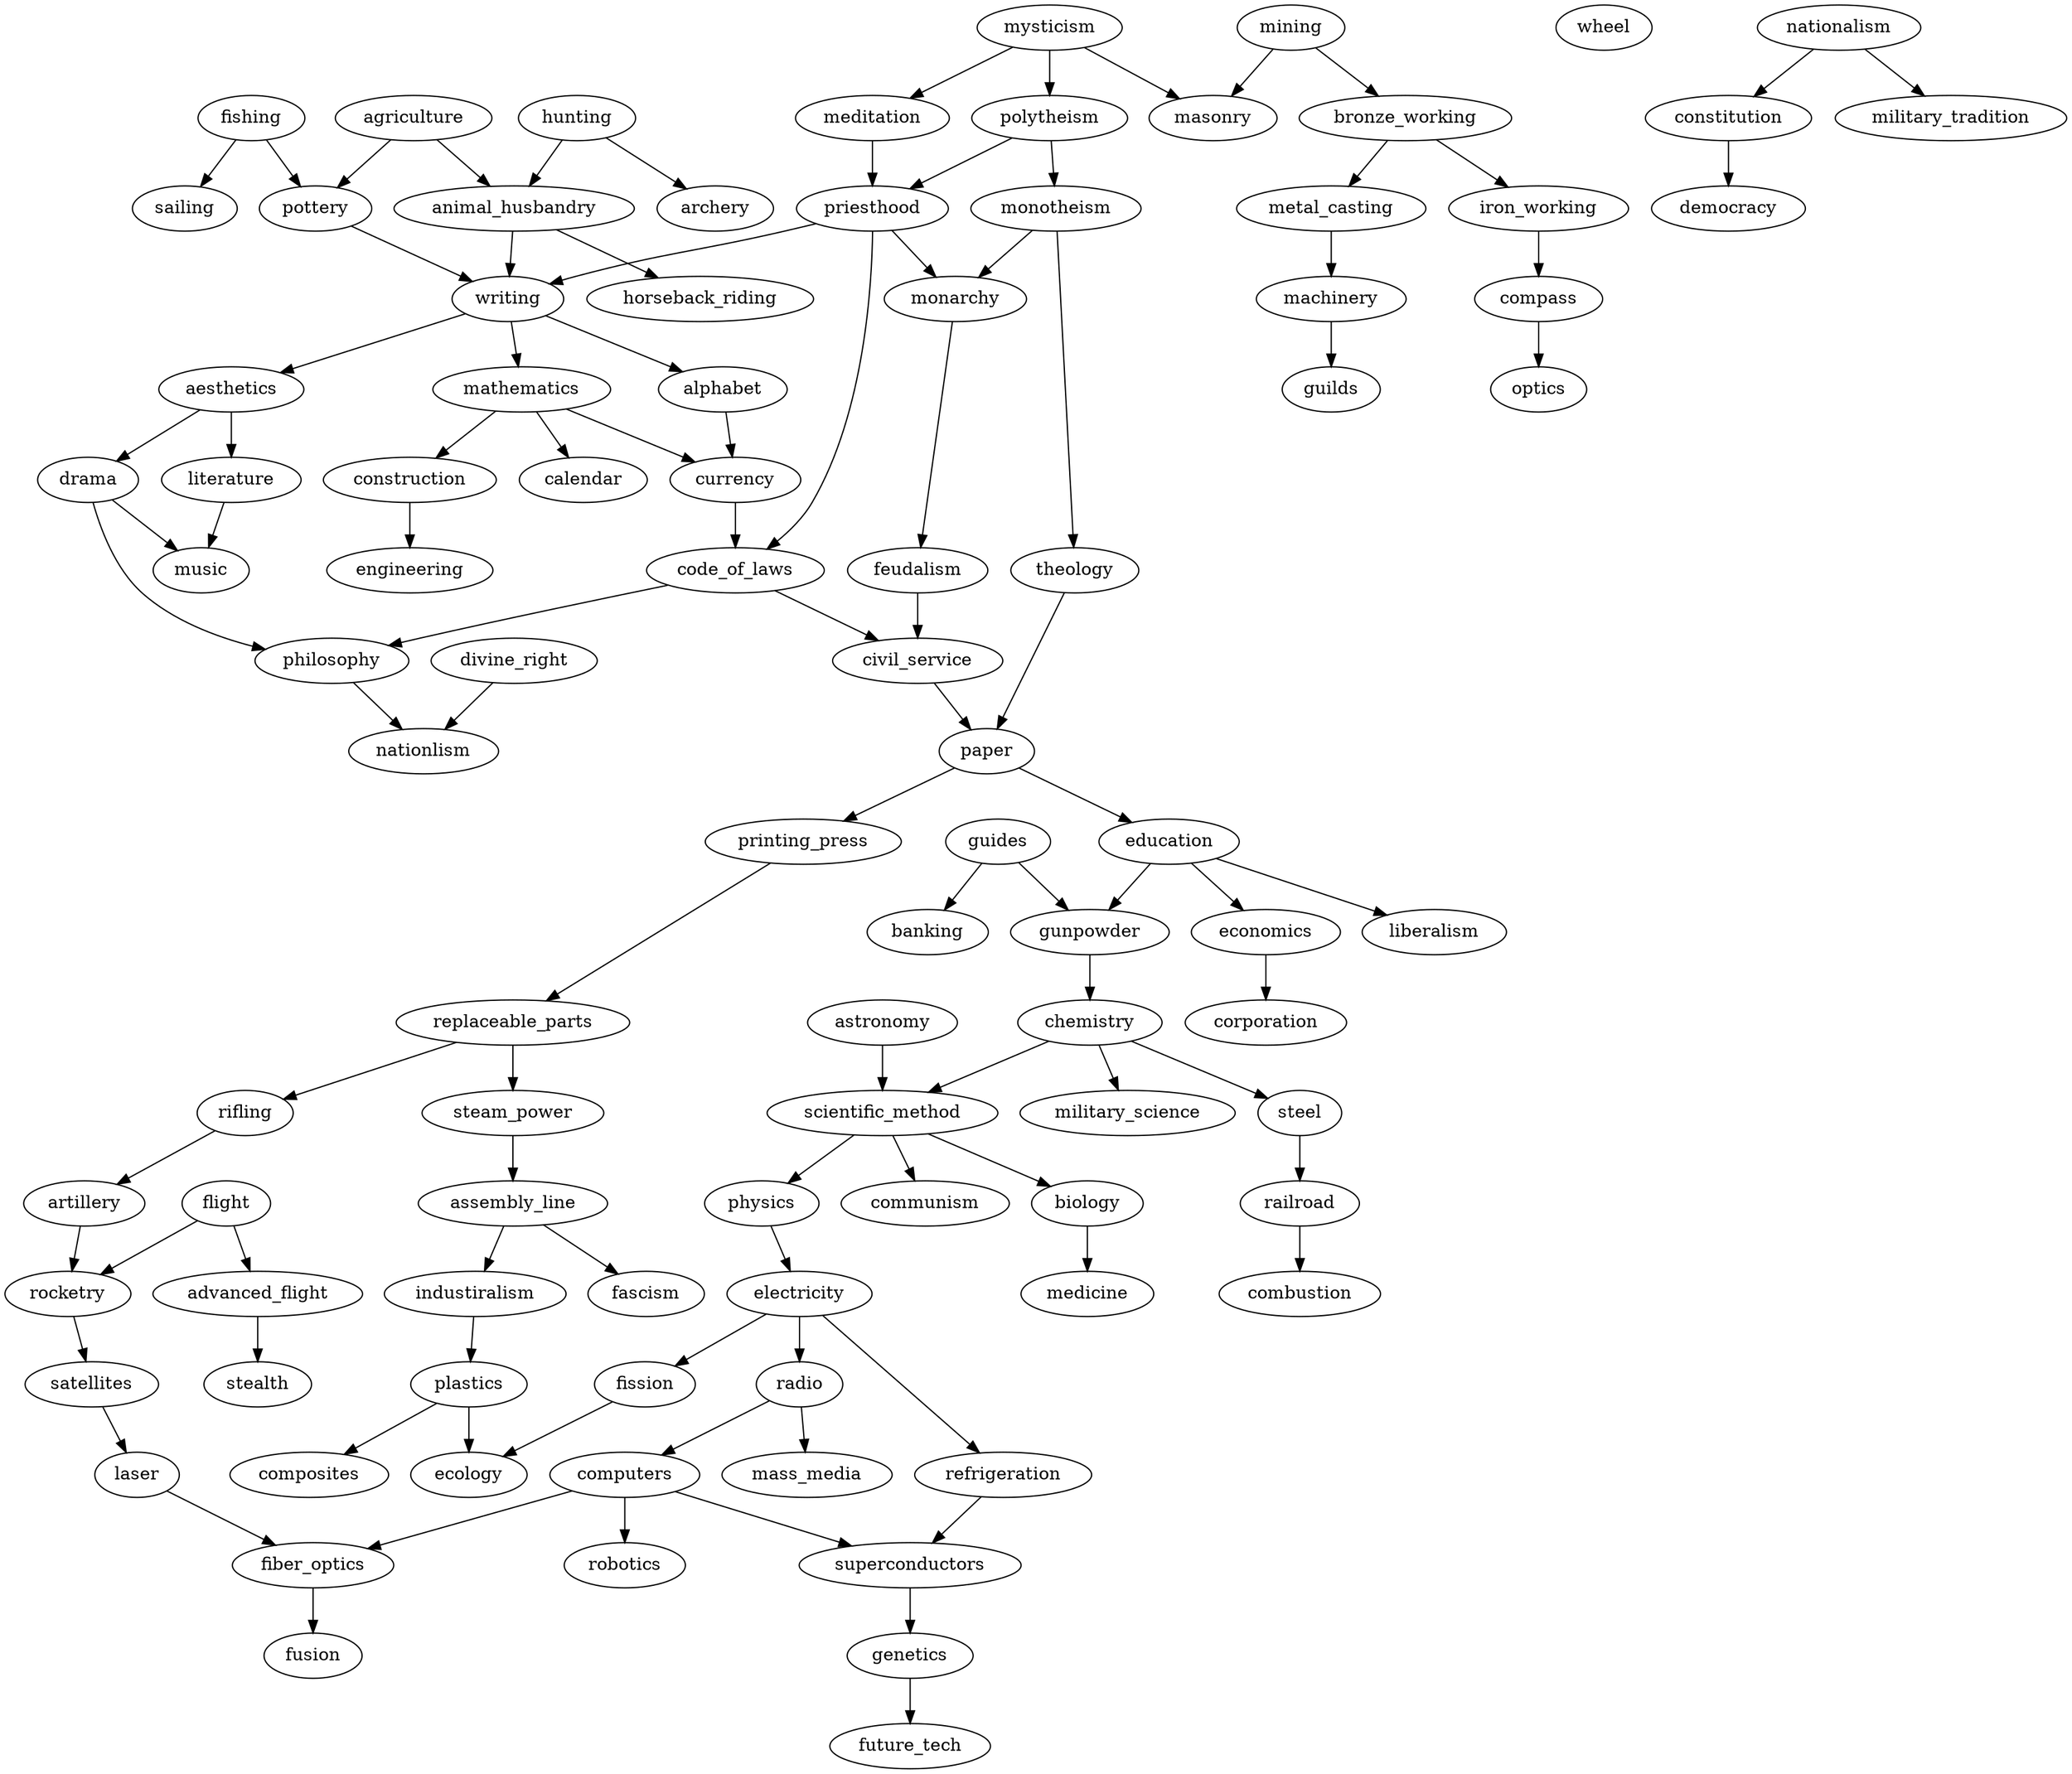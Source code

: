 digraph civ4 {
    fishing -> {sailing; pottery};
    wheel;
    agriculture -> {pottery; animal_husbandry};
    hunting -> {animal_husbandry; archery};
    mysticism -> {meditation; polytheism; masonry};
    mining -> {masonry; bronze_working};
    pottery -> {writing};
    animal_husbandry -> {writing; horseback_riding};
    meditation -> {priesthood};
    polytheism -> {priesthood; monotheism};
    bronze_working -> {metal_casting; iron_working};
    writing -> {aesthetics; mathematics; alphabet};
    priesthood -> {writing; monarchy; code_of_laws};
    monotheism -> {monarchy; theology};
    metal_casting -> {machinery};
    iron_working -> {compass};
    aesthetics -> {literature; drama};
    mathematics -> {calendar; construction; currency};
    alphabet -> {currency};
    currency -> {code_of_laws};
    monarchy -> {feudalism};
    machinery -> {guilds};
    compass -> {optics};
    literature -> {music};
    drama -> {music; philosophy};
    construction -> {engineering};
    code_of_laws -> {philosophy; civil_service};
    feudalism -> {civil_service};
    philosophy -> {nationlism};
    divine_right -> {nationlism};
    civil_service -> {paper};
    theology -> {paper};
    guides -> {banking; gunpowder};
    paper -> {printing_press; education};
    printing_press -> {replaceable_parts};
    nationalism -> {constitution; military_tradition};
    education -> {liberalism; economics; gunpowder};
    gunpowder -> {chemistry};
    constitution -> {democracy};
    replaceable_parts -> {rifling; steam_power};
    economics -> {corporation};
    rifling -> {artillery};
    steam_power -> {assembly_line};
    astronomy -> {scientific_method};
    chemistry -> {scientific_method; military_science; steel};
    scientific_method -> {communism; physics; biology};
    steel -> {railroad};
    railroad -> {combustion};
    biology -> {medicine};
    physics -> {electricity};
    assembly_line -> {fascism; industiralism};
    artillery -> {rocketry};
    flight -> {rocketry; advanced_flight};
    electricity -> {fission; radio; refrigeration};
    rocketry -> {satellites};
    satellites -> {laser};
    industiralism -> {plastics};
    plastics -> {composites; ecology};
    fission -> {ecology};
    radio -> {mass_media; computers};
    refrigeration -> {superconductors};
    computers -> {superconductors; fiber_optics; robotics};
    superconductors -> {genetics};
    laser -> {fiber_optics};
    advanced_flight -> {stealth};
    fiber_optics -> {fusion};
    genetics -> {future_tech};



}
